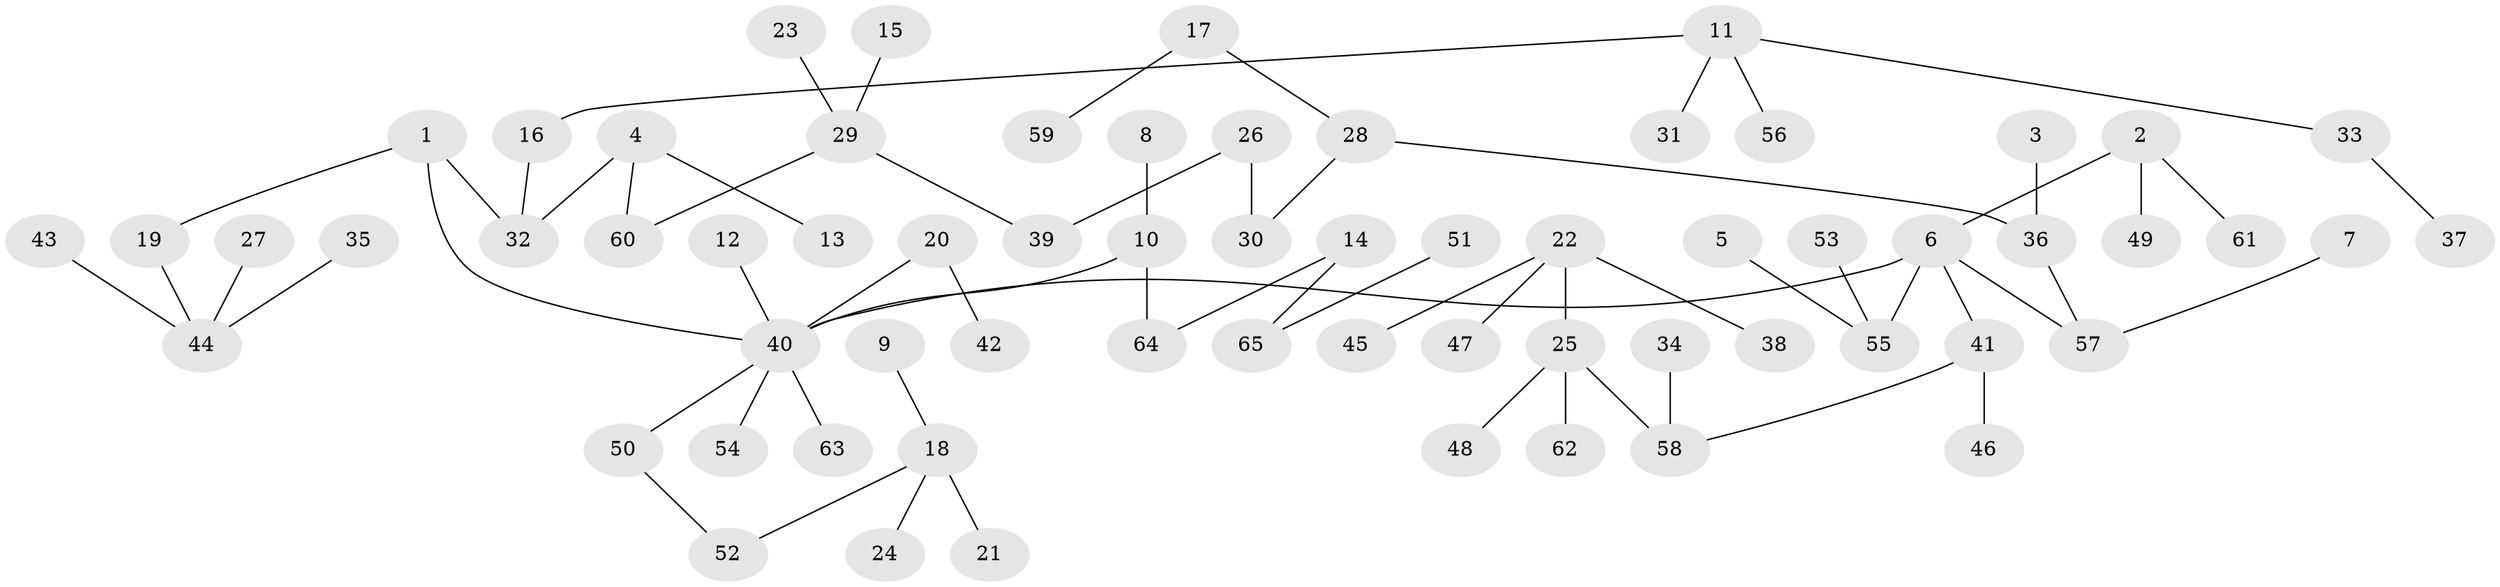 // original degree distribution, {8: 0.007692307692307693, 7: 0.007692307692307693, 2: 0.23076923076923078, 3: 0.11538461538461539, 5: 0.06923076923076923, 4: 0.05384615384615385, 1: 0.5153846153846153}
// Generated by graph-tools (version 1.1) at 2025/01/03/09/25 03:01:10]
// undirected, 65 vertices, 65 edges
graph export_dot {
graph [start="1"]
  node [color=gray90,style=filled];
  1;
  2;
  3;
  4;
  5;
  6;
  7;
  8;
  9;
  10;
  11;
  12;
  13;
  14;
  15;
  16;
  17;
  18;
  19;
  20;
  21;
  22;
  23;
  24;
  25;
  26;
  27;
  28;
  29;
  30;
  31;
  32;
  33;
  34;
  35;
  36;
  37;
  38;
  39;
  40;
  41;
  42;
  43;
  44;
  45;
  46;
  47;
  48;
  49;
  50;
  51;
  52;
  53;
  54;
  55;
  56;
  57;
  58;
  59;
  60;
  61;
  62;
  63;
  64;
  65;
  1 -- 19 [weight=1.0];
  1 -- 32 [weight=1.0];
  1 -- 40 [weight=1.0];
  2 -- 6 [weight=1.0];
  2 -- 49 [weight=1.0];
  2 -- 61 [weight=1.0];
  3 -- 36 [weight=1.0];
  4 -- 13 [weight=1.0];
  4 -- 32 [weight=1.0];
  4 -- 60 [weight=1.0];
  5 -- 55 [weight=1.0];
  6 -- 40 [weight=1.0];
  6 -- 41 [weight=1.0];
  6 -- 55 [weight=1.0];
  6 -- 57 [weight=1.0];
  7 -- 57 [weight=1.0];
  8 -- 10 [weight=1.0];
  9 -- 18 [weight=1.0];
  10 -- 40 [weight=1.0];
  10 -- 64 [weight=1.0];
  11 -- 16 [weight=1.0];
  11 -- 31 [weight=1.0];
  11 -- 33 [weight=1.0];
  11 -- 56 [weight=1.0];
  12 -- 40 [weight=1.0];
  14 -- 64 [weight=1.0];
  14 -- 65 [weight=1.0];
  15 -- 29 [weight=1.0];
  16 -- 32 [weight=1.0];
  17 -- 28 [weight=1.0];
  17 -- 59 [weight=1.0];
  18 -- 21 [weight=1.0];
  18 -- 24 [weight=1.0];
  18 -- 52 [weight=1.0];
  19 -- 44 [weight=1.0];
  20 -- 40 [weight=1.0];
  20 -- 42 [weight=1.0];
  22 -- 25 [weight=1.0];
  22 -- 38 [weight=1.0];
  22 -- 45 [weight=1.0];
  22 -- 47 [weight=1.0];
  23 -- 29 [weight=1.0];
  25 -- 48 [weight=1.0];
  25 -- 58 [weight=1.0];
  25 -- 62 [weight=1.0];
  26 -- 30 [weight=1.0];
  26 -- 39 [weight=1.0];
  27 -- 44 [weight=1.0];
  28 -- 30 [weight=1.0];
  28 -- 36 [weight=1.0];
  29 -- 39 [weight=1.0];
  29 -- 60 [weight=1.0];
  33 -- 37 [weight=1.0];
  34 -- 58 [weight=1.0];
  35 -- 44 [weight=1.0];
  36 -- 57 [weight=1.0];
  40 -- 50 [weight=1.0];
  40 -- 54 [weight=1.0];
  40 -- 63 [weight=1.0];
  41 -- 46 [weight=1.0];
  41 -- 58 [weight=1.0];
  43 -- 44 [weight=1.0];
  50 -- 52 [weight=1.0];
  51 -- 65 [weight=1.0];
  53 -- 55 [weight=1.0];
}
